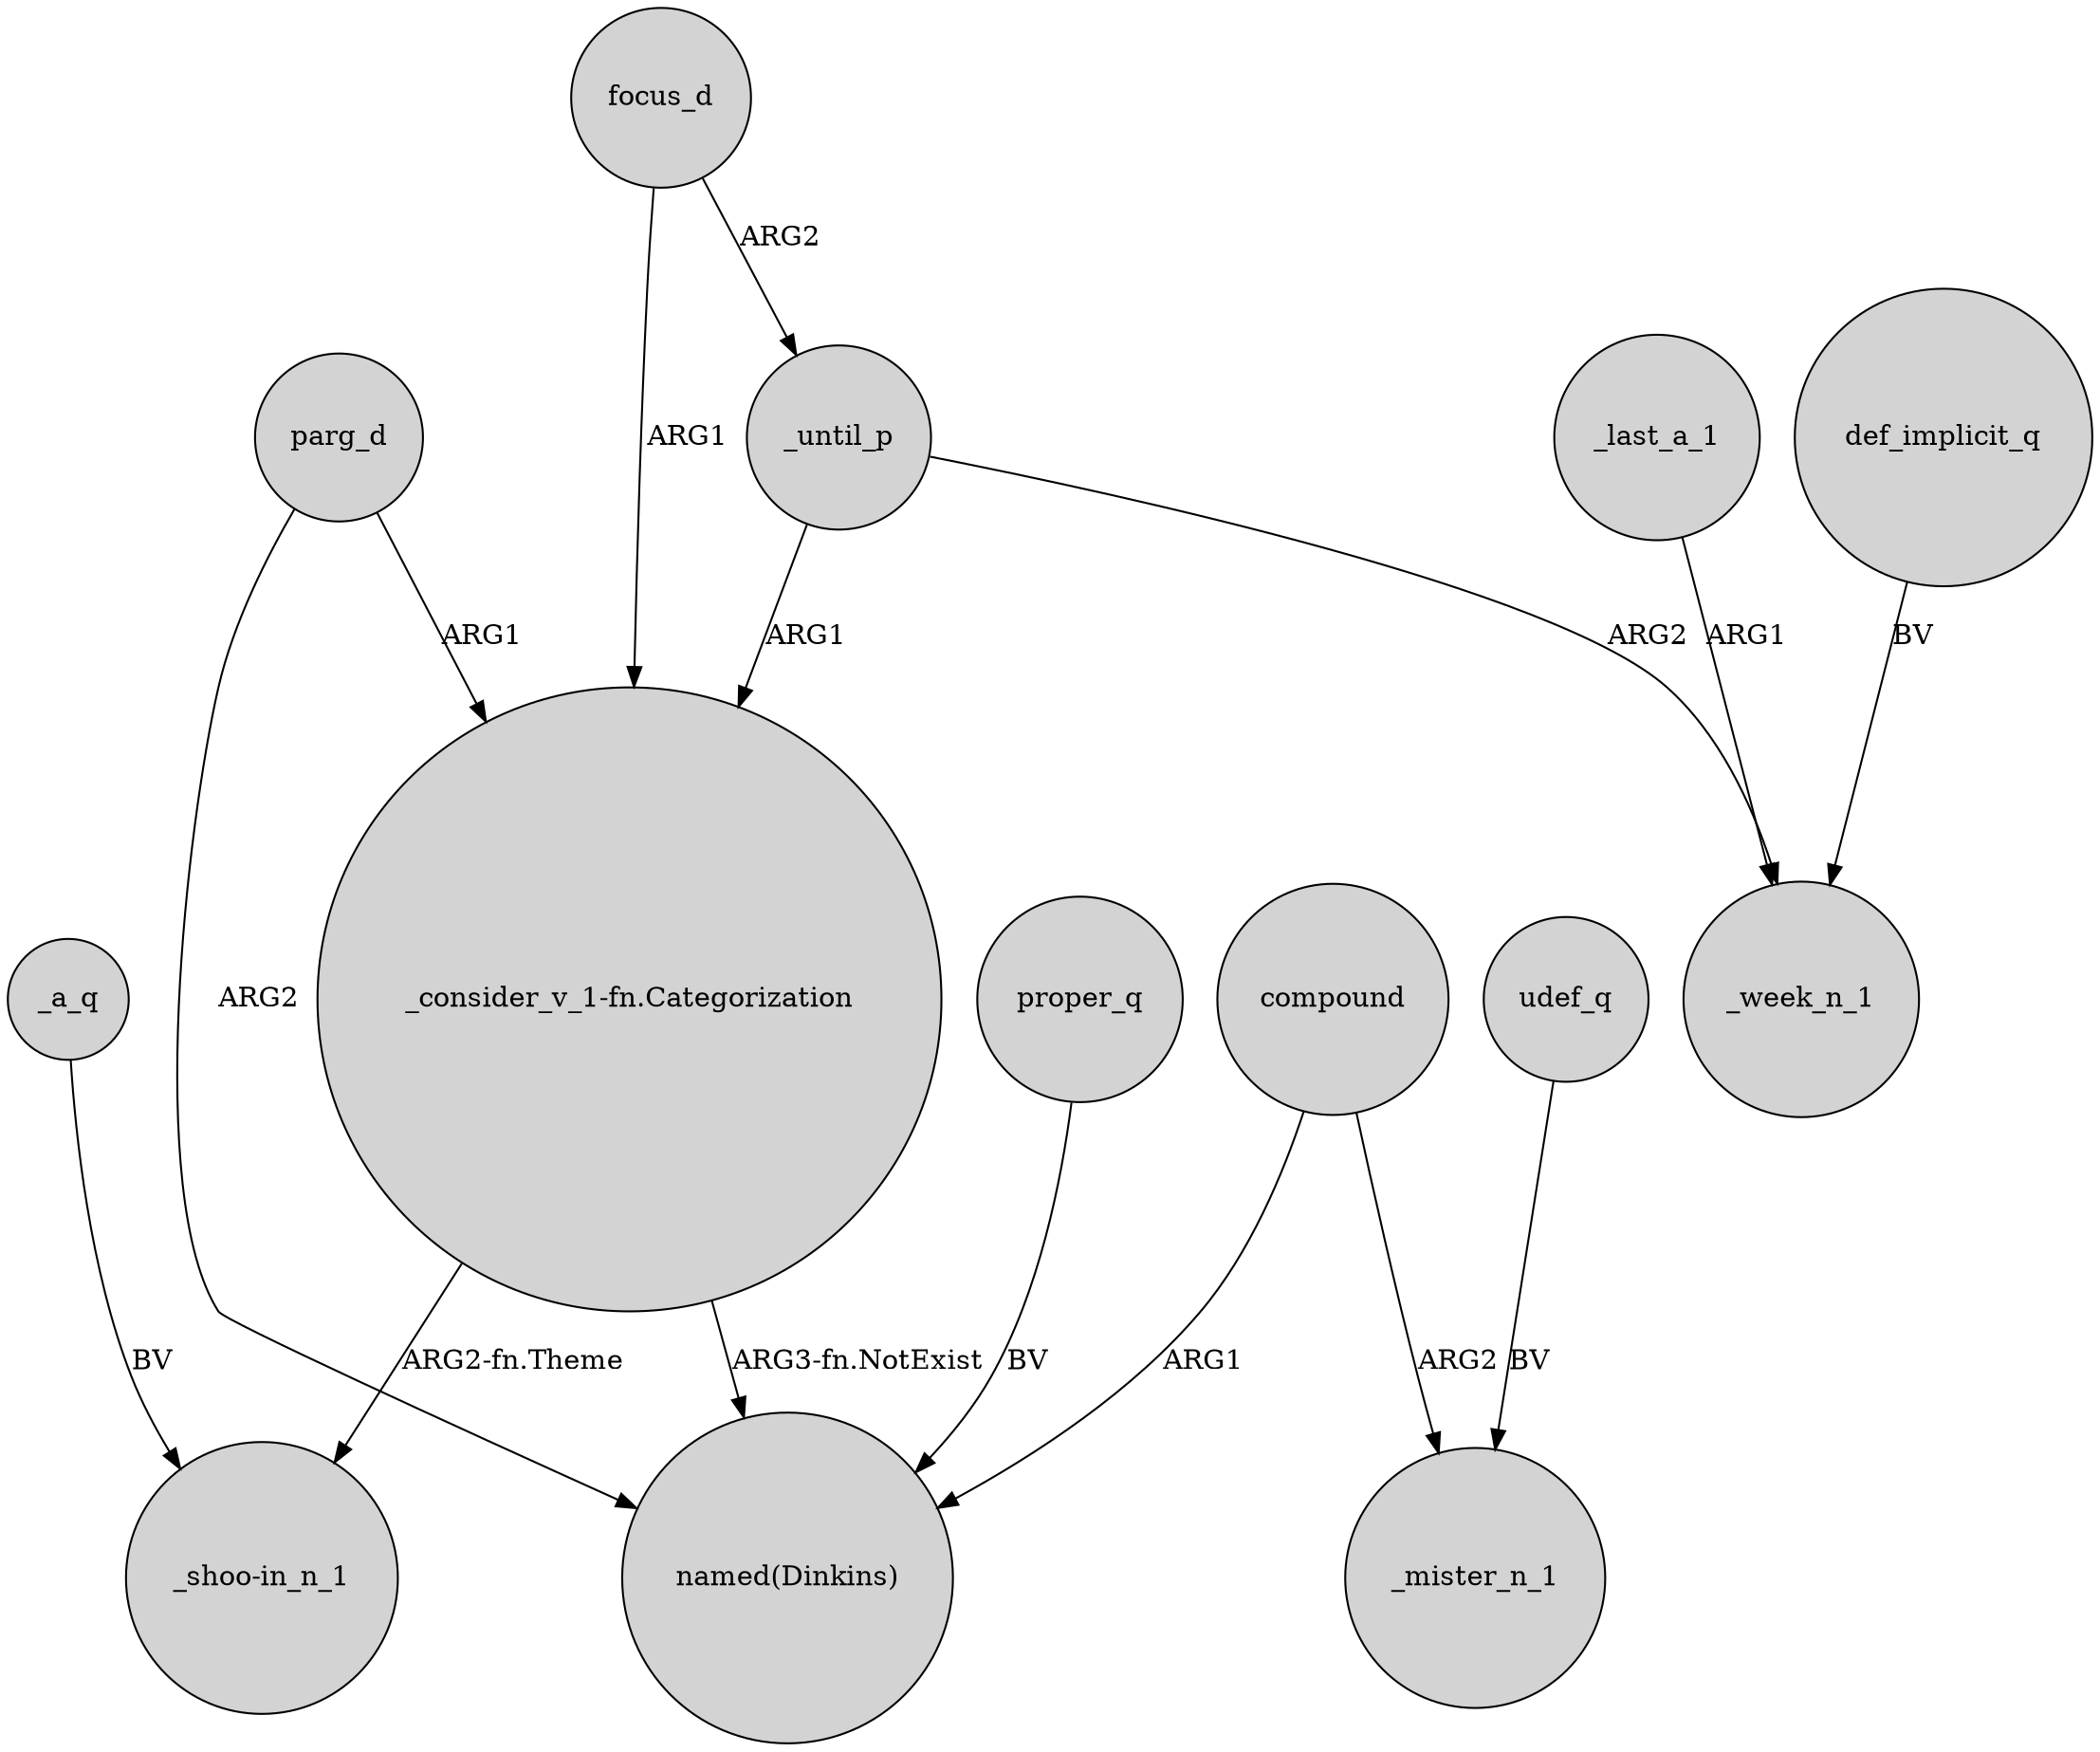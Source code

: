 digraph {
	node [shape=circle style=filled]
	focus_d -> "_consider_v_1-fn.Categorization" [label=ARG1]
	parg_d -> "_consider_v_1-fn.Categorization" [label=ARG1]
	udef_q -> _mister_n_1 [label=BV]
	_a_q -> "_shoo-in_n_1" [label=BV]
	_until_p -> _week_n_1 [label=ARG2]
	def_implicit_q -> _week_n_1 [label=BV]
	parg_d -> "named(Dinkins)" [label=ARG2]
	compound -> _mister_n_1 [label=ARG2]
	_until_p -> "_consider_v_1-fn.Categorization" [label=ARG1]
	_last_a_1 -> _week_n_1 [label=ARG1]
	focus_d -> _until_p [label=ARG2]
	proper_q -> "named(Dinkins)" [label=BV]
	compound -> "named(Dinkins)" [label=ARG1]
	"_consider_v_1-fn.Categorization" -> "named(Dinkins)" [label="ARG3-fn.NotExist"]
	"_consider_v_1-fn.Categorization" -> "_shoo-in_n_1" [label="ARG2-fn.Theme"]
}
